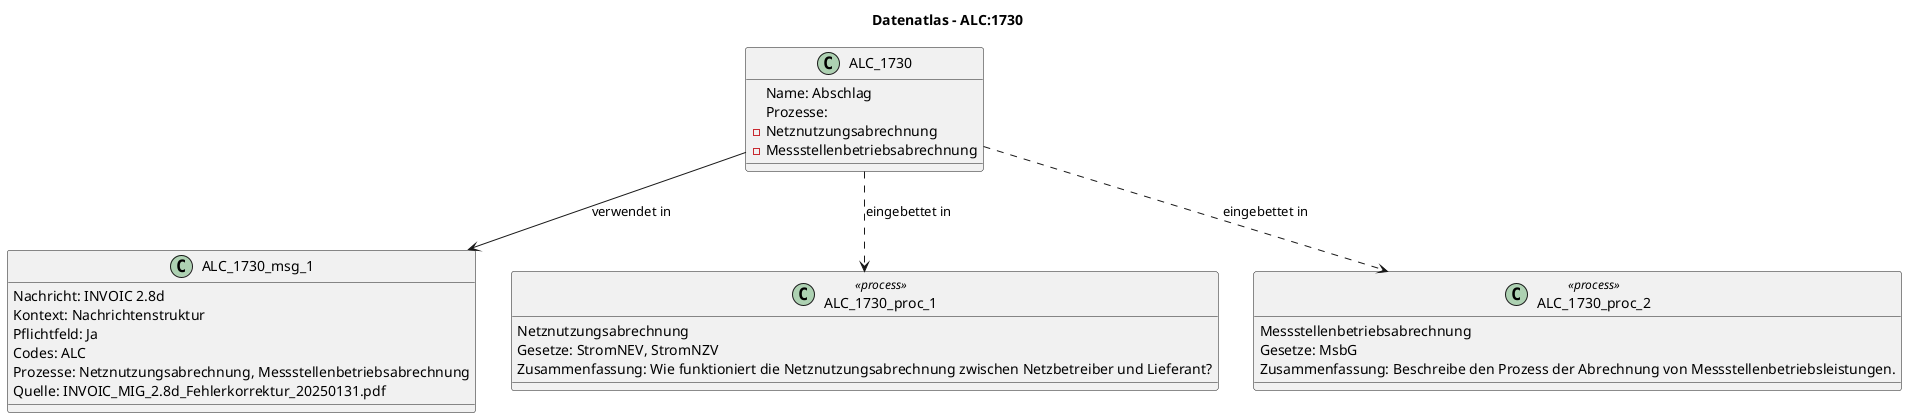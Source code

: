 @startuml
title Datenatlas – ALC:1730
class ALC_1730 {
  Name: Abschlag
  Prozesse:
    - Netznutzungsabrechnung
    - Messstellenbetriebsabrechnung
}
class ALC_1730_msg_1 {
  Nachricht: INVOIC 2.8d
  Kontext: Nachrichtenstruktur
  Pflichtfeld: Ja
  Codes: ALC
  Prozesse: Netznutzungsabrechnung, Messstellenbetriebsabrechnung
  Quelle: INVOIC_MIG_2.8d_Fehlerkorrektur_20250131.pdf
}
ALC_1730 --> ALC_1730_msg_1 : verwendet in
class ALC_1730_proc_1 <<process>> {
  Netznutzungsabrechnung
  Gesetze: StromNEV, StromNZV
  Zusammenfassung: Wie funktioniert die Netznutzungsabrechnung zwischen Netzbetreiber und Lieferant?
}
ALC_1730 ..> ALC_1730_proc_1 : eingebettet in
class ALC_1730_proc_2 <<process>> {
  Messstellenbetriebsabrechnung
  Gesetze: MsbG
  Zusammenfassung: Beschreibe den Prozess der Abrechnung von Messstellenbetriebsleistungen.
}
ALC_1730 ..> ALC_1730_proc_2 : eingebettet in
@enduml